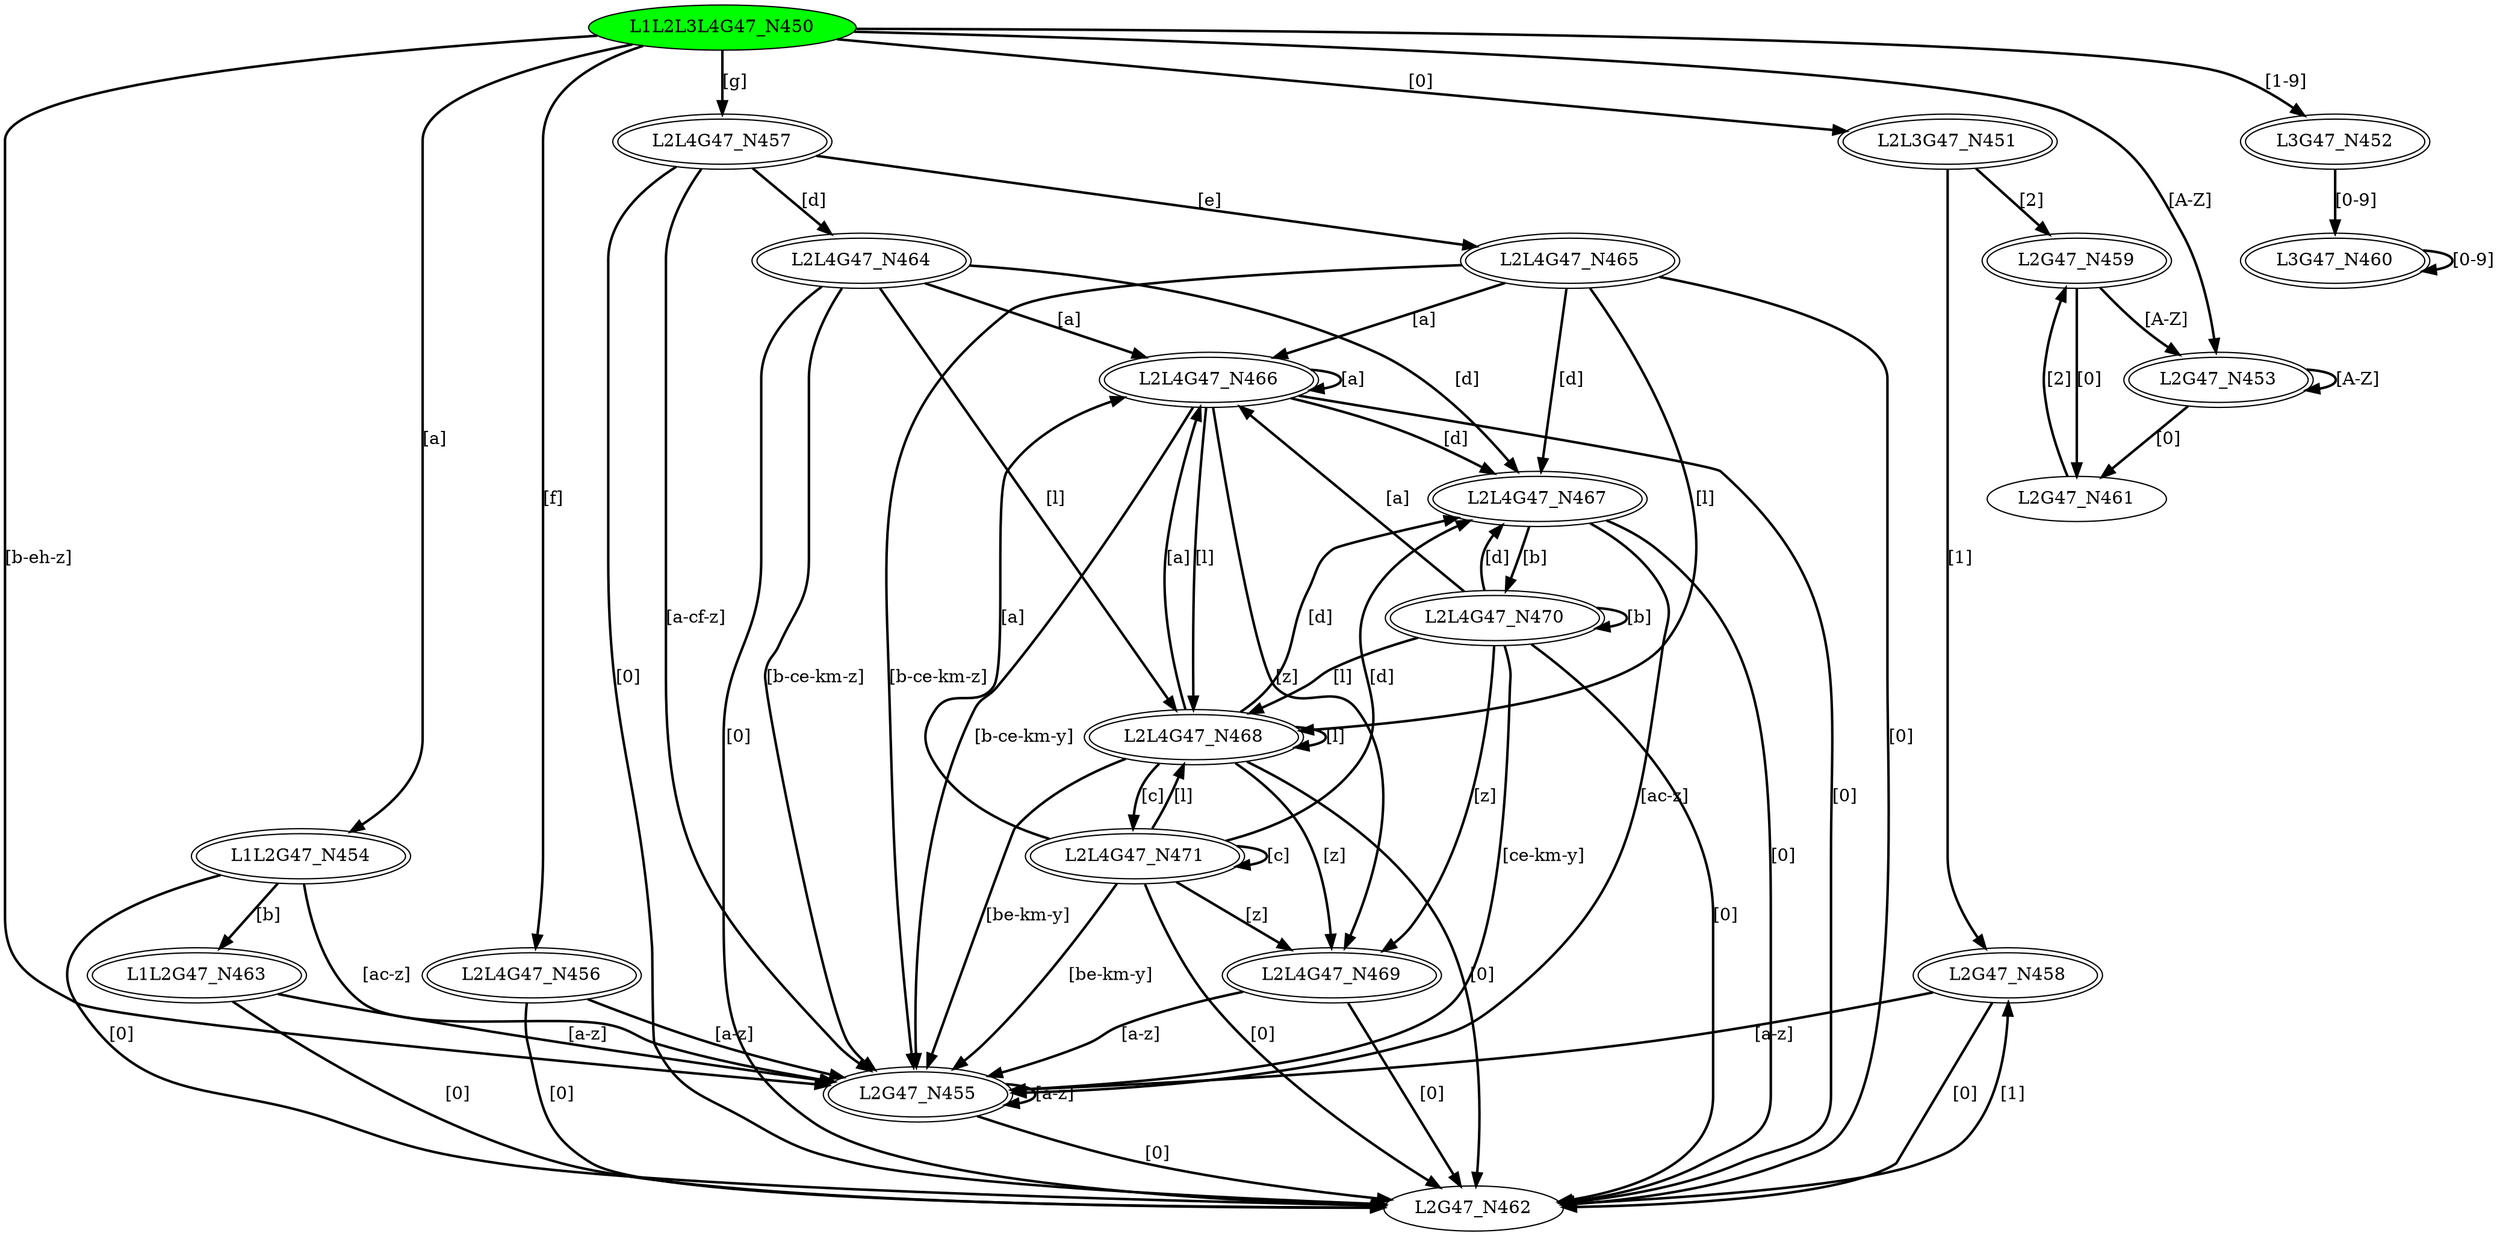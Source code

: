 digraph G47{
"L1L2L3L4G47_N450" [style=filled,fillcolor=green];
"L2L3G47_N451" [peripheries=2];
"L3G47_N452" [peripheries=2];
"L2G47_N453" [peripheries=2];
"L1L2G47_N454" [peripheries=2];
"L2G47_N455" [peripheries=2];
"L2L4G47_N456" [peripheries=2];
"L2L4G47_N457" [peripheries=2];
"L2G47_N458" [peripheries=2];
"L2G47_N459" [peripheries=2];
"L3G47_N460" [peripheries=2];
"L2G47_N461";
"L2G47_N462";
"L1L2G47_N463" [peripheries=2];
"L2L4G47_N464" [peripheries=2];
"L2L4G47_N465" [peripheries=2];
"L2L4G47_N466" [peripheries=2];
"L2L4G47_N467" [peripheries=2];
"L2L4G47_N468" [peripheries=2];
"L2L4G47_N469" [peripheries=2];
"L2L4G47_N470" [peripheries=2];
"L2L4G47_N471" [peripheries=2];
"L1L2L3L4G47_N450"->"L2L3G47_N451" [style = bold, label = "[0]"];
"L1L2L3L4G47_N450"->"L3G47_N452" [style = bold, label = "[1-9]"];
"L1L2L3L4G47_N450"->"L2G47_N453" [style = bold, label = "[A-Z]"];
"L1L2L3L4G47_N450"->"L1L2G47_N454" [style = bold, label = "[a]"];
"L1L2L3L4G47_N450"->"L2G47_N455" [style = bold, label = "[b-eh-z]"];
"L1L2L3L4G47_N450"->"L2L4G47_N456" [style = bold, label = "[f]"];
"L1L2L3L4G47_N450"->"L2L4G47_N457" [style = bold, label = "[g]"];
"L2L3G47_N451"->"L2G47_N458" [style = bold, label = "[1]"];
"L2L3G47_N451"->"L2G47_N459" [style = bold, label = "[2]"];
"L3G47_N452"->"L3G47_N460" [style = bold, label = "[0-9]"];
"L2G47_N453"->"L2G47_N461" [style = bold, label = "[0]"];
"L2G47_N453"->"L2G47_N453" [style = bold, label = "[A-Z]"];
"L1L2G47_N454"->"L2G47_N462" [style = bold, label = "[0]"];
"L1L2G47_N454"->"L2G47_N455" [style = bold, label = "[ac-z]"];
"L1L2G47_N454"->"L1L2G47_N463" [style = bold, label = "[b]"];
"L2G47_N455"->"L2G47_N462" [style = bold, label = "[0]"];
"L2G47_N455"->"L2G47_N455" [style = bold, label = "[a-z]"];
"L2L4G47_N456"->"L2G47_N462" [style = bold, label = "[0]"];
"L2L4G47_N456"->"L2G47_N455" [style = bold, label = "[a-z]"];
"L2L4G47_N457"->"L2G47_N462" [style = bold, label = "[0]"];
"L2L4G47_N457"->"L2G47_N455" [style = bold, label = "[a-cf-z]"];
"L2L4G47_N457"->"L2L4G47_N464" [style = bold, label = "[d]"];
"L2L4G47_N457"->"L2L4G47_N465" [style = bold, label = "[e]"];
"L2G47_N458"->"L2G47_N462" [style = bold, label = "[0]"];
"L2G47_N458"->"L2G47_N455" [style = bold, label = "[a-z]"];
"L2G47_N459"->"L2G47_N461" [style = bold, label = "[0]"];
"L2G47_N459"->"L2G47_N453" [style = bold, label = "[A-Z]"];
"L3G47_N460"->"L3G47_N460" [style = bold, label = "[0-9]"];
"L2G47_N461"->"L2G47_N459" [style = bold, label = "[2]"];
"L2G47_N462"->"L2G47_N458" [style = bold, label = "[1]"];
"L1L2G47_N463"->"L2G47_N462" [style = bold, label = "[0]"];
"L1L2G47_N463"->"L2G47_N455" [style = bold, label = "[a-z]"];
"L2L4G47_N464"->"L2G47_N462" [style = bold, label = "[0]"];
"L2L4G47_N464"->"L2L4G47_N466" [style = bold, label = "[a]"];
"L2L4G47_N464"->"L2G47_N455" [style = bold, label = "[b-ce-km-z]"];
"L2L4G47_N464"->"L2L4G47_N467" [style = bold, label = "[d]"];
"L2L4G47_N464"->"L2L4G47_N468" [style = bold, label = "[l]"];
"L2L4G47_N465"->"L2G47_N462" [style = bold, label = "[0]"];
"L2L4G47_N465"->"L2L4G47_N466" [style = bold, label = "[a]"];
"L2L4G47_N465"->"L2G47_N455" [style = bold, label = "[b-ce-km-z]"];
"L2L4G47_N465"->"L2L4G47_N467" [style = bold, label = "[d]"];
"L2L4G47_N465"->"L2L4G47_N468" [style = bold, label = "[l]"];
"L2L4G47_N466"->"L2G47_N462" [style = bold, label = "[0]"];
"L2L4G47_N466"->"L2L4G47_N466" [style = bold, label = "[a]"];
"L2L4G47_N466"->"L2G47_N455" [style = bold, label = "[b-ce-km-y]"];
"L2L4G47_N466"->"L2L4G47_N467" [style = bold, label = "[d]"];
"L2L4G47_N466"->"L2L4G47_N468" [style = bold, label = "[l]"];
"L2L4G47_N466"->"L2L4G47_N469" [style = bold, label = "[z]"];
"L2L4G47_N467"->"L2G47_N462" [style = bold, label = "[0]"];
"L2L4G47_N467"->"L2G47_N455" [style = bold, label = "[ac-z]"];
"L2L4G47_N467"->"L2L4G47_N470" [style = bold, label = "[b]"];
"L2L4G47_N468"->"L2G47_N462" [style = bold, label = "[0]"];
"L2L4G47_N468"->"L2L4G47_N466" [style = bold, label = "[a]"];
"L2L4G47_N468"->"L2G47_N455" [style = bold, label = "[be-km-y]"];
"L2L4G47_N468"->"L2L4G47_N471" [style = bold, label = "[c]"];
"L2L4G47_N468"->"L2L4G47_N467" [style = bold, label = "[d]"];
"L2L4G47_N468"->"L2L4G47_N468" [style = bold, label = "[l]"];
"L2L4G47_N468"->"L2L4G47_N469" [style = bold, label = "[z]"];
"L2L4G47_N469"->"L2G47_N462" [style = bold, label = "[0]"];
"L2L4G47_N469"->"L2G47_N455" [style = bold, label = "[a-z]"];
"L2L4G47_N470"->"L2G47_N462" [style = bold, label = "[0]"];
"L2L4G47_N470"->"L2L4G47_N466" [style = bold, label = "[a]"];
"L2L4G47_N470"->"L2L4G47_N470" [style = bold, label = "[b]"];
"L2L4G47_N470"->"L2G47_N455" [style = bold, label = "[ce-km-y]"];
"L2L4G47_N470"->"L2L4G47_N467" [style = bold, label = "[d]"];
"L2L4G47_N470"->"L2L4G47_N468" [style = bold, label = "[l]"];
"L2L4G47_N470"->"L2L4G47_N469" [style = bold, label = "[z]"];
"L2L4G47_N471"->"L2G47_N462" [style = bold, label = "[0]"];
"L2L4G47_N471"->"L2L4G47_N466" [style = bold, label = "[a]"];
"L2L4G47_N471"->"L2G47_N455" [style = bold, label = "[be-km-y]"];
"L2L4G47_N471"->"L2L4G47_N471" [style = bold, label = "[c]"];
"L2L4G47_N471"->"L2L4G47_N467" [style = bold, label = "[d]"];
"L2L4G47_N471"->"L2L4G47_N468" [style = bold, label = "[l]"];
"L2L4G47_N471"->"L2L4G47_N469" [style = bold, label = "[z]"];
}

